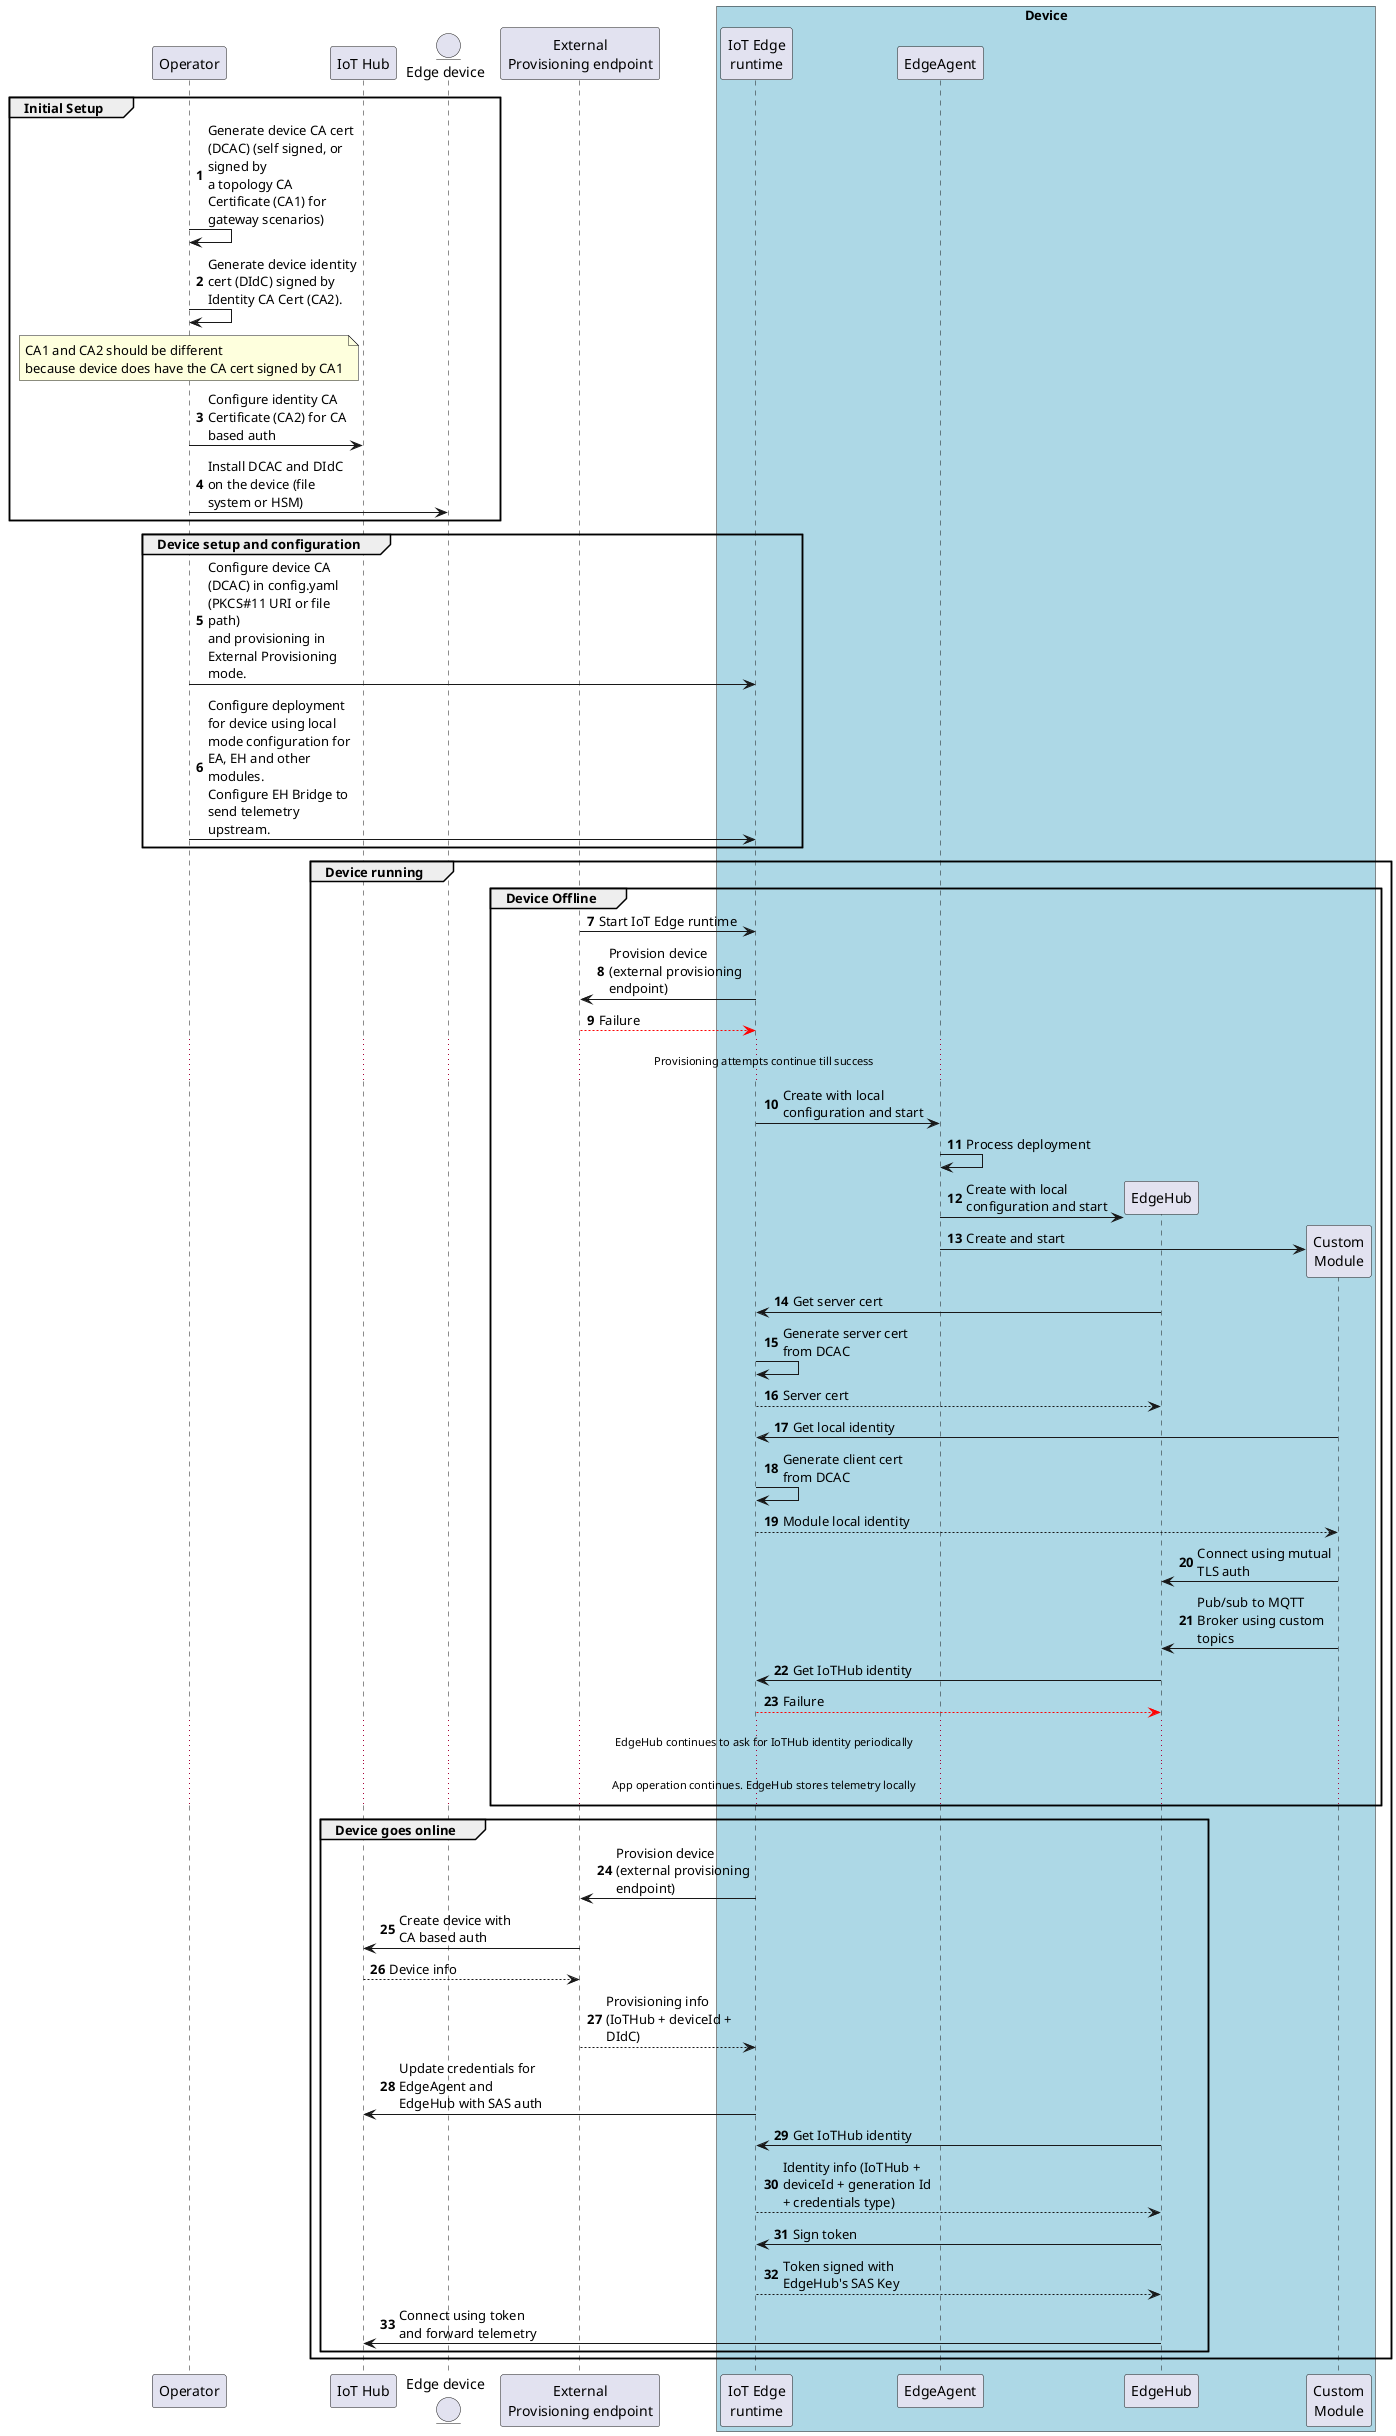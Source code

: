 @startuml
skinparam maxMessageSize 150

participant "Operator" as oem
participant "IoT Hub" as ih
entity "Edge device" as device
participant "External\nProvisioning endpoint" as ae

box "Device" #LightBlue 
participant "IoT Edge\nruntime" as ie
participant "EdgeAgent" as ea
participant "EdgeHub" as eh
participant "Custom\nModule" as cm
end box 

autonumber 
group Initial Setup 
oem->oem : Generate device CA cert (DCAC) (self signed, or signed by\na topology CA Certificate (CA1) for gateway scenarios)
oem->oem : Generate device identity cert (DIdC) signed by\nIdentity CA Cert (CA2).
note over oem: CA1 and CA2 should be different\nbecause device does have the CA cert signed by CA1
oem->ih : Configure identity CA Certificate (CA2) for CA based auth 
oem->device : Install DCAC and DIdC on the device (file system or HSM) 
end 

group Device setup and configuration
oem->ie : Configure device CA (DCAC) in config.yaml (PKCS#11 URI or file path)\nand provisioning in External Provisioning mode. 
oem->ie : Configure deployment for device using local mode configuration for EA, EH and other modules.\nConfigure EH Bridge to send telemetry upstream.
end 

group Device running
group Device Offline

ae -> ie : Start IoT Edge runtime

ie -> ae : Provision device\n(external provisioning endpoint)
ae -[#red]-> ie : Failure
... Provisioning attempts continue till success ... 

ie -> ea ** : Create with local configuration and start
ea -> ea : Process deployment

ea -> eh ** : Create with local configuration and start
ea -> cm ** : Create and start

eh -> ie : Get server cert
ie -> ie : Generate server cert from DCAC
ie --> eh: Server cert

cm -> ie : Get local identity
ie -> ie : Generate client cert from DCAC
ie --> cm: Module local identity

cm -> eh : Connect using mutual TLS auth
cm -> eh : Pub/sub to MQTT Broker using custom topics

eh -> ie : Get IoTHub identity
ie -[#red]-> eh : Failure
... EdgeHub continues to ask for IoTHub identity periodically ... 

... App operation continues. EdgeHub stores telemetry locally ... 
end 

group Device goes online
ie -> ae : Provision device\n(external provisioning endpoint)
ae -> ih : Create device with\nCA based auth
return Device info
ae --> ie: Provisioning info\n(IoTHub + deviceId + DIdC)

ie -> ih : Update credentials for\nEdgeAgent and EdgeHub with SAS auth

eh -> ie : Get IoTHub identity
return Identity info (IoTHub + deviceId + generation Id + credentials type)
eh -> ie : Sign token 
return Token signed with EdgeHub's SAS Key
eh -> ih : Connect using token and forward telemetry
end
end
@enduml